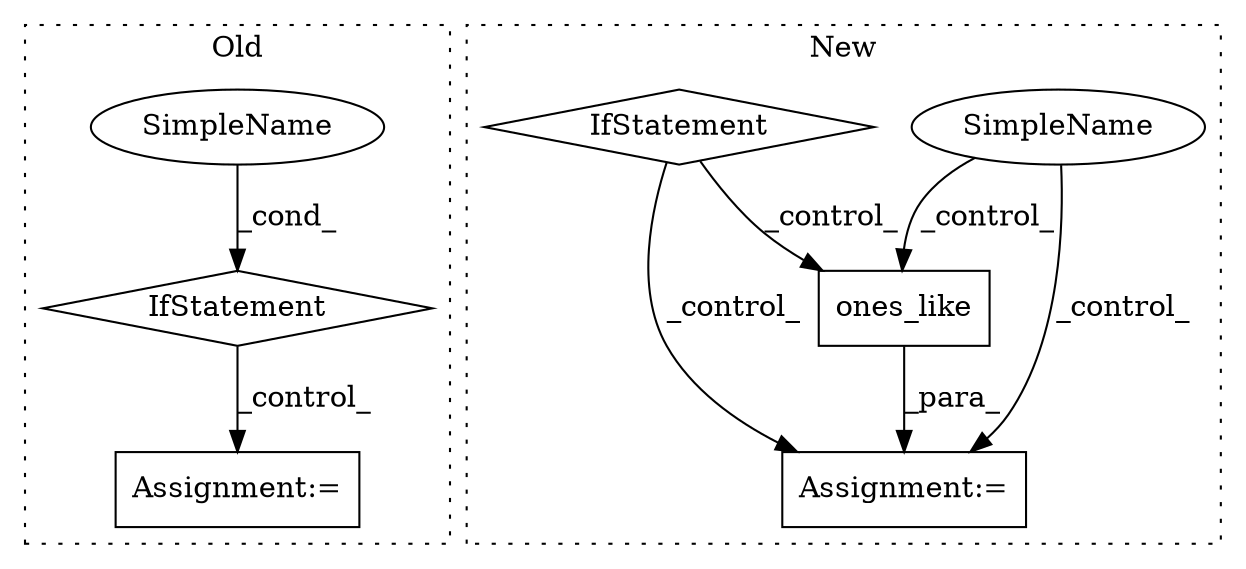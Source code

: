 digraph G {
subgraph cluster0 {
1 [label="IfStatement" a="25" s="9726,9767" l="4,2" shape="diamond"];
4 [label="Assignment:=" a="7" s="9911" l="1" shape="box"];
5 [label="SimpleName" a="42" s="" l="" shape="ellipse"];
label = "Old";
style="dotted";
}
subgraph cluster1 {
2 [label="ones_like" a="32" s="10134,10152" l="10,1" shape="box"];
3 [label="Assignment:=" a="7" s="10088" l="1" shape="box"];
6 [label="SimpleName" a="42" s="9905" l="20" shape="ellipse"];
7 [label="IfStatement" a="25" s="9848,9889" l="4,2" shape="diamond"];
label = "New";
style="dotted";
}
1 -> 4 [label="_control_"];
2 -> 3 [label="_para_"];
5 -> 1 [label="_cond_"];
6 -> 3 [label="_control_"];
6 -> 2 [label="_control_"];
7 -> 2 [label="_control_"];
7 -> 3 [label="_control_"];
}